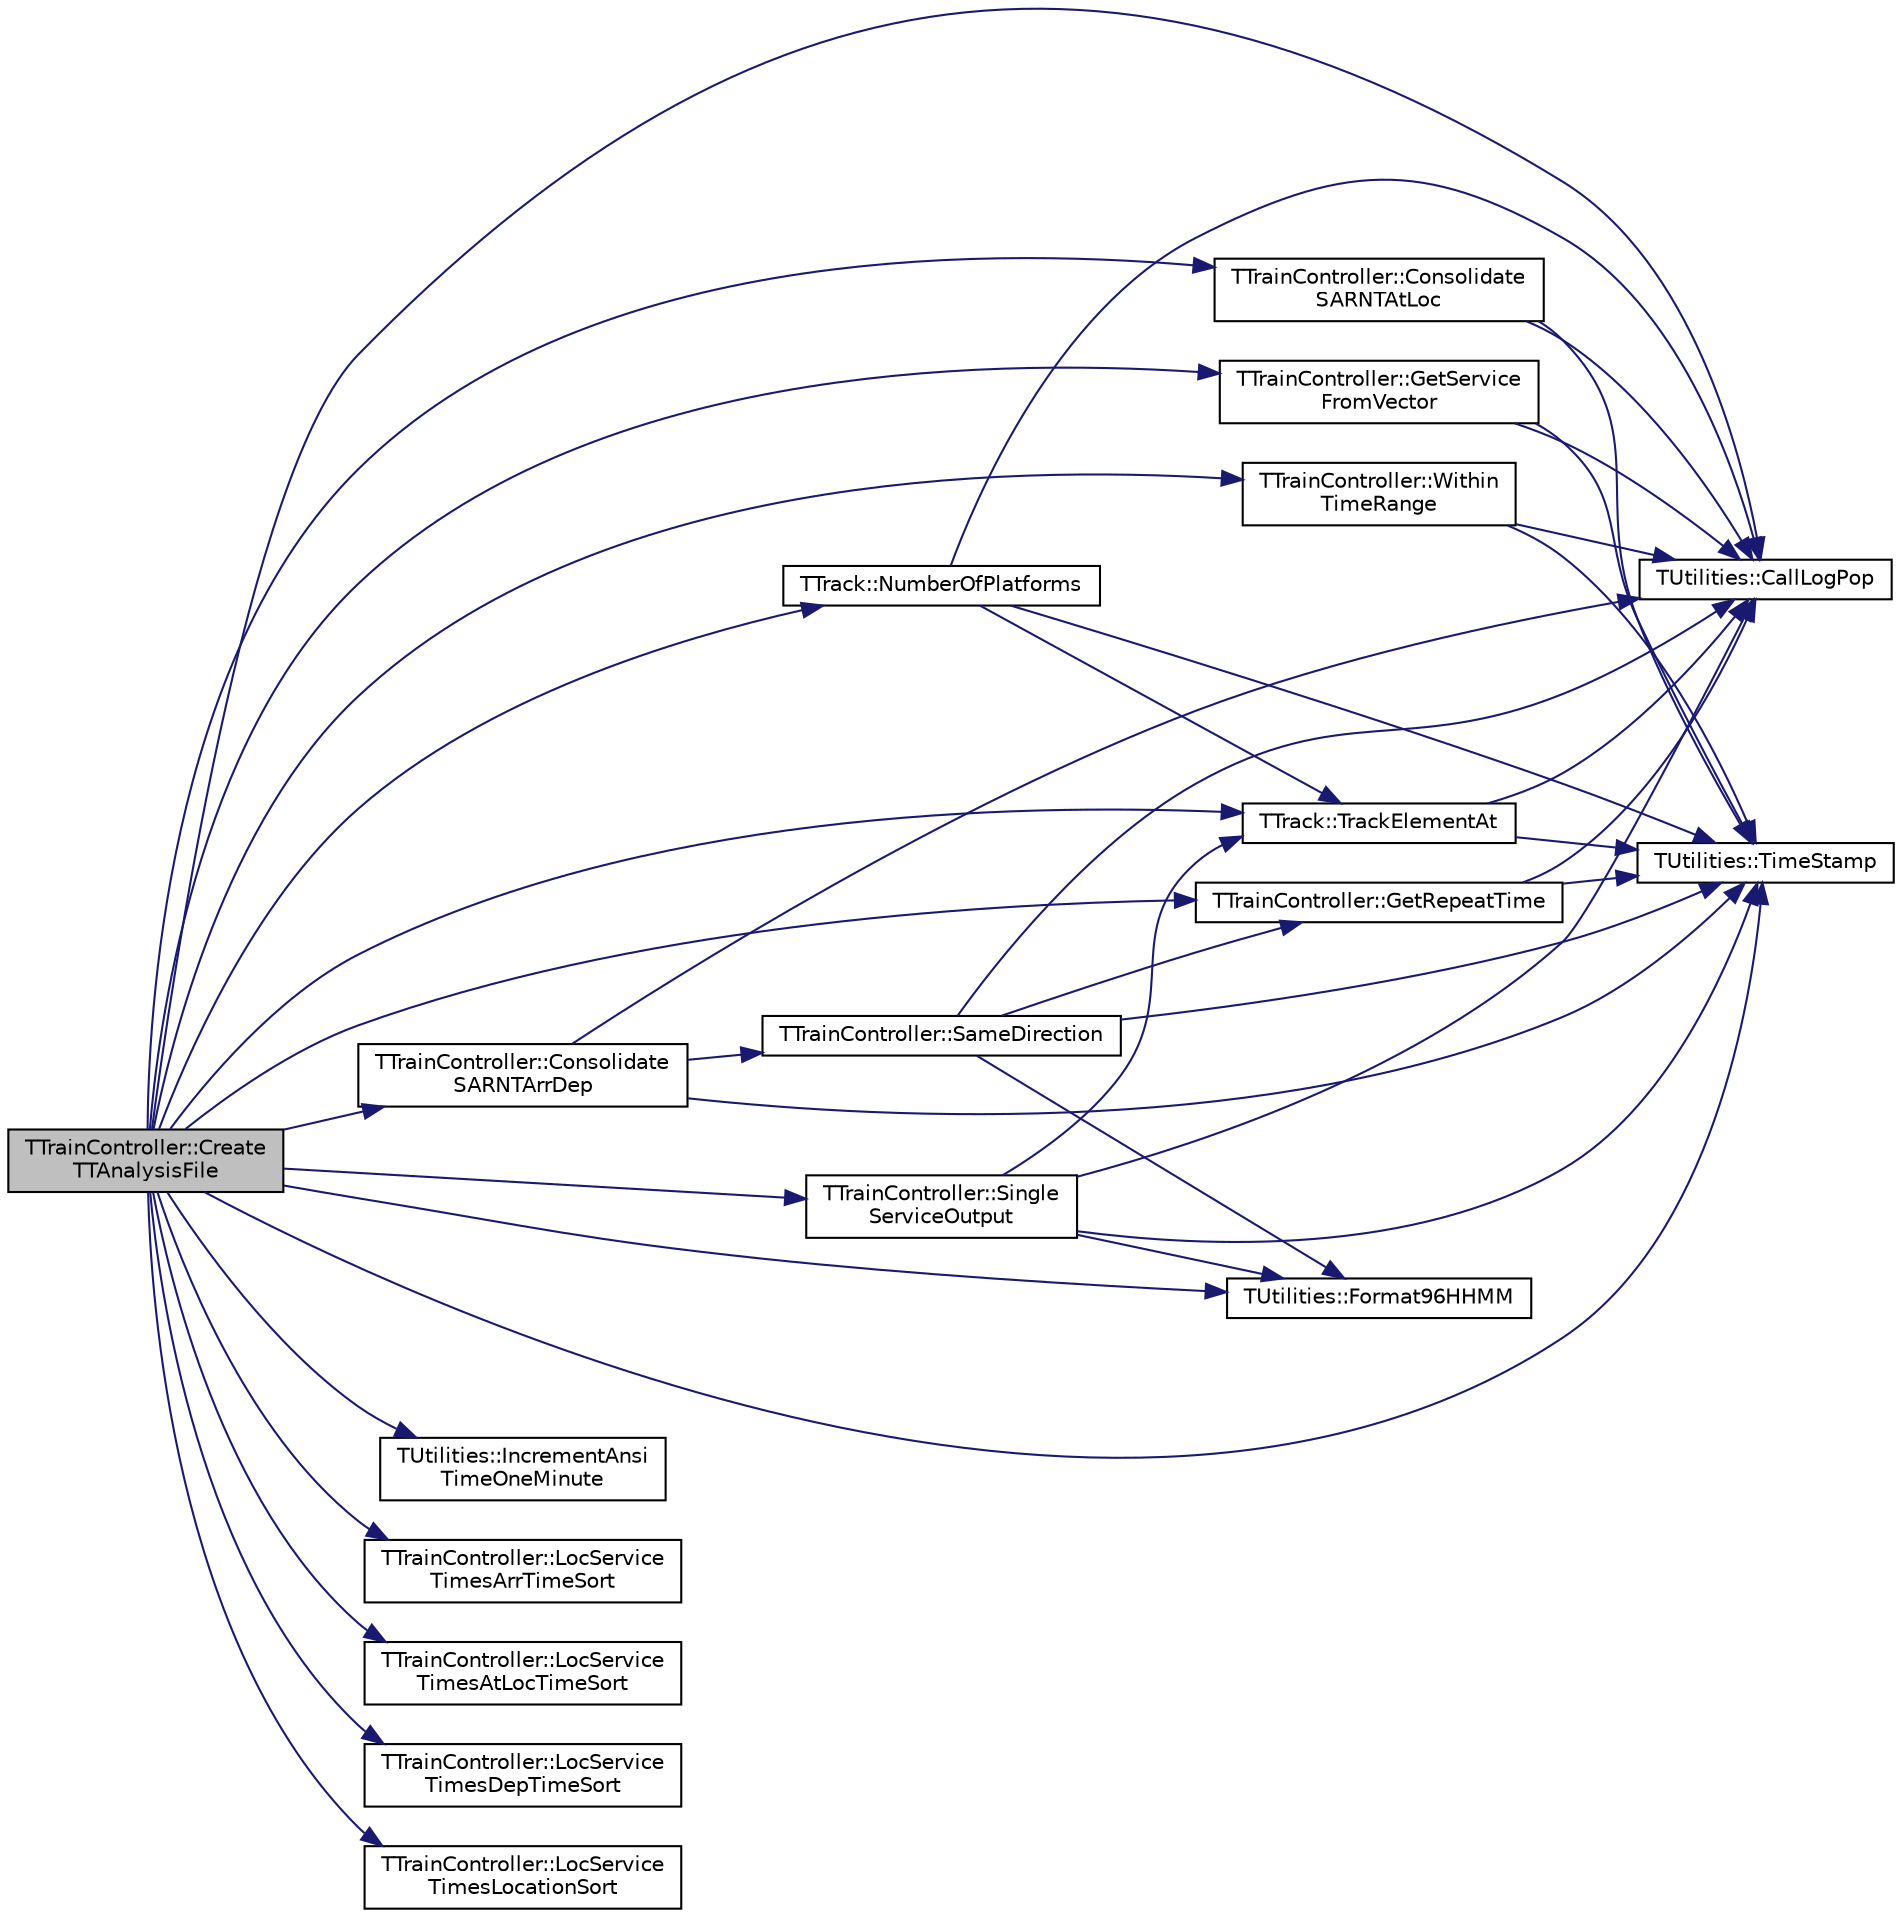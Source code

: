 digraph "TTrainController::CreateTTAnalysisFile"
{
 // INTERACTIVE_SVG=YES
 // LATEX_PDF_SIZE
  edge [fontname="Helvetica",fontsize="10",labelfontname="Helvetica",labelfontsize="10"];
  node [fontname="Helvetica",fontsize="10",shape=record];
  rankdir="LR";
  Node1 [label="TTrainController::Create\lTTAnalysisFile",height=0.2,width=0.4,color="black", fillcolor="grey75", style="filled", fontcolor="black",tooltip="Generate a timetable analysis file in the 'Formatted Timetables' folder, return false if failed for a..."];
  Node1 -> Node2 [color="midnightblue",fontsize="10",style="solid",fontname="Helvetica"];
  Node2 [label="TUtilities::CallLogPop",height=0.2,width=0.4,color="black", fillcolor="white", style="filled",URL="$class_t_utilities.html#ae1eddca13cc3c492839e131f40ec21c0",tooltip="pops the last entry off the call stack, throws an error if called when empty"];
  Node1 -> Node3 [color="midnightblue",fontsize="10",style="solid",fontname="Helvetica"];
  Node3 [label="TTrainController::Consolidate\lSARNTArrDep",height=0.2,width=0.4,color="black", fillcolor="white", style="filled",URL="$class_t_train_controller.html#a9529f225878cf4920b52914022f44c4e",tooltip="Removes duplicates from and sorts ServiceAndRepeatNumTotal into alphabetical order for arrivals (bool..."];
  Node3 -> Node2 [color="midnightblue",fontsize="10",style="solid",fontname="Helvetica"];
  Node3 -> Node4 [color="midnightblue",fontsize="10",style="solid",fontname="Helvetica"];
  Node4 [label="TTrainController::SameDirection",height=0.2,width=0.4,color="black", fillcolor="white", style="filled",URL="$class_t_train_controller.html#a6bd2f1659b0f43b861ab1279af814f70",tooltip="Determines whether two services are running in the same direction when they arrive or depart from Loc..."];
  Node4 -> Node2 [color="midnightblue",fontsize="10",style="solid",fontname="Helvetica"];
  Node4 -> Node5 [color="midnightblue",fontsize="10",style="solid",fontname="Helvetica"];
  Node5 [label="TUtilities::Format96HHMM",height=0.2,width=0.4,color="black", fillcolor="white", style="filled",URL="$class_t_utilities.html#a6dc0e83b149563fdf43f068fd26cead8",tooltip="formats a TDateTime into an AnsiString of the form hh:mm where hh runs from 00 to 95 & resets when it..."];
  Node4 -> Node6 [color="midnightblue",fontsize="10",style="solid",fontname="Helvetica"];
  Node6 [label="TTrainController::GetRepeatTime",height=0.2,width=0.4,color="black", fillcolor="white", style="filled",URL="$class_t_train_controller.html#a435ef46f062904e85ae9792faaecdcf7",tooltip="Return the repeating service time."];
  Node6 -> Node2 [color="midnightblue",fontsize="10",style="solid",fontname="Helvetica"];
  Node6 -> Node7 [color="midnightblue",fontsize="10",style="solid",fontname="Helvetica"];
  Node7 [label="TUtilities::TimeStamp",height=0.2,width=0.4,color="black", fillcolor="white", style="filled",URL="$class_t_utilities.html#a34bd6bb5305bc29afdf424f6d35a921c",tooltip="creates a string of the form 'hh:mm:ss' for use in call & event logging"];
  Node4 -> Node7 [color="midnightblue",fontsize="10",style="solid",fontname="Helvetica"];
  Node3 -> Node7 [color="midnightblue",fontsize="10",style="solid",fontname="Helvetica"];
  Node1 -> Node8 [color="midnightblue",fontsize="10",style="solid",fontname="Helvetica"];
  Node8 [label="TTrainController::Consolidate\lSARNTAtLoc",height=0.2,width=0.4,color="black", fillcolor="white", style="filled",URL="$class_t_train_controller.html#a6a6c31e7ed5c4556e3a764617589c4fa",tooltip="Removes duplicates from and sorts ServiceAndRepeatNumTotal into alphabetical order for AtLoc listing ..."];
  Node8 -> Node2 [color="midnightblue",fontsize="10",style="solid",fontname="Helvetica"];
  Node8 -> Node7 [color="midnightblue",fontsize="10",style="solid",fontname="Helvetica"];
  Node1 -> Node5 [color="midnightblue",fontsize="10",style="solid",fontname="Helvetica"];
  Node1 -> Node6 [color="midnightblue",fontsize="10",style="solid",fontname="Helvetica"];
  Node1 -> Node9 [color="midnightblue",fontsize="10",style="solid",fontname="Helvetica"];
  Node9 [label="TTrainController::GetService\lFromVector",height=0.2,width=0.4,color="black", fillcolor="white", style="filled",URL="$class_t_train_controller.html#af11f44fa3a34757cacf16a326eac89af",tooltip="Return the TrainDataVector entry corresponding to ServiceReference, FinishType is 0 for end of servic..."];
  Node9 -> Node2 [color="midnightblue",fontsize="10",style="solid",fontname="Helvetica"];
  Node9 -> Node7 [color="midnightblue",fontsize="10",style="solid",fontname="Helvetica"];
  Node1 -> Node10 [color="midnightblue",fontsize="10",style="solid",fontname="Helvetica"];
  Node10 [label="TUtilities::IncrementAnsi\lTimeOneMinute",height=0.2,width=0.4,color="black", fillcolor="white", style="filled",URL="$class_t_utilities.html#ae6df4b6a5d1398f57ff62799331351a8",tooltip="takes \"HH:MM\" and increments it to \"HH:MX\", where MX == MM + 1, incrementing the hour if necessary"];
  Node1 -> Node11 [color="midnightblue",fontsize="10",style="solid",fontname="Helvetica"];
  Node11 [label="TTrainController::LocService\lTimesArrTimeSort",height=0.2,width=0.4,color="black", fillcolor="white", style="filled",URL="$class_t_train_controller.html#aa4fadd479f2ba474793dd4fa0e3be14f",tooltip=" "];
  Node1 -> Node12 [color="midnightblue",fontsize="10",style="solid",fontname="Helvetica"];
  Node12 [label="TTrainController::LocService\lTimesAtLocTimeSort",height=0.2,width=0.4,color="black", fillcolor="white", style="filled",URL="$class_t_train_controller.html#ab059fc7a9e528d0fd5caf87562b68bac",tooltip=" "];
  Node1 -> Node13 [color="midnightblue",fontsize="10",style="solid",fontname="Helvetica"];
  Node13 [label="TTrainController::LocService\lTimesDepTimeSort",height=0.2,width=0.4,color="black", fillcolor="white", style="filled",URL="$class_t_train_controller.html#aac40bb413b2b9188de4e5305848691a3",tooltip=" "];
  Node1 -> Node14 [color="midnightblue",fontsize="10",style="solid",fontname="Helvetica"];
  Node14 [label="TTrainController::LocService\lTimesLocationSort",height=0.2,width=0.4,color="black", fillcolor="white", style="filled",URL="$class_t_train_controller.html#af445a7430cbdf8dd7890eef8812d87b8",tooltip=" "];
  Node1 -> Node15 [color="midnightblue",fontsize="10",style="solid",fontname="Helvetica"];
  Node15 [label="TTrack::NumberOfPlatforms",height=0.2,width=0.4,color="black", fillcolor="white", style="filled",URL="$class_t_track.html#aded8153d40ad58664e2a887316108add",tooltip="Returns the number of separate platforms (not platform elements) at a given location,..."];
  Node15 -> Node2 [color="midnightblue",fontsize="10",style="solid",fontname="Helvetica"];
  Node15 -> Node7 [color="midnightblue",fontsize="10",style="solid",fontname="Helvetica"];
  Node15 -> Node16 [color="midnightblue",fontsize="10",style="solid",fontname="Helvetica"];
  Node16 [label="TTrack::TrackElementAt",height=0.2,width=0.4,color="black", fillcolor="white", style="filled",URL="$class_t_track.html#ad377e5a1f152f2e89832c0f9bcfd261f",tooltip="A range-checked version of TrackVector.at(At)"];
  Node16 -> Node2 [color="midnightblue",fontsize="10",style="solid",fontname="Helvetica"];
  Node16 -> Node7 [color="midnightblue",fontsize="10",style="solid",fontname="Helvetica"];
  Node1 -> Node17 [color="midnightblue",fontsize="10",style="solid",fontname="Helvetica"];
  Node17 [label="TTrainController::Single\lServiceOutput",height=0.2,width=0.4,color="black", fillcolor="white", style="filled",URL="$class_t_train_controller.html#aa92b0775f08a0f99bfe1e54796825df7",tooltip="Outputs the single service vector for train direction analysis purposes in timetable conflict analysi..."];
  Node17 -> Node2 [color="midnightblue",fontsize="10",style="solid",fontname="Helvetica"];
  Node17 -> Node5 [color="midnightblue",fontsize="10",style="solid",fontname="Helvetica"];
  Node17 -> Node7 [color="midnightblue",fontsize="10",style="solid",fontname="Helvetica"];
  Node17 -> Node16 [color="midnightblue",fontsize="10",style="solid",fontname="Helvetica"];
  Node1 -> Node7 [color="midnightblue",fontsize="10",style="solid",fontname="Helvetica"];
  Node1 -> Node16 [color="midnightblue",fontsize="10",style="solid",fontname="Helvetica"];
  Node1 -> Node18 [color="midnightblue",fontsize="10",style="solid",fontname="Helvetica"];
  Node18 [label="TTrainController::Within\lTimeRange",height=0.2,width=0.4,color="black", fillcolor="white", style="filled",URL="$class_t_train_controller.html#a49a8dc4bb297d6d0ba93992f1be720b8",tooltip="check whether the two times are within the range in minutes specified and return true if so...."];
  Node18 -> Node2 [color="midnightblue",fontsize="10",style="solid",fontname="Helvetica"];
  Node18 -> Node7 [color="midnightblue",fontsize="10",style="solid",fontname="Helvetica"];
}

